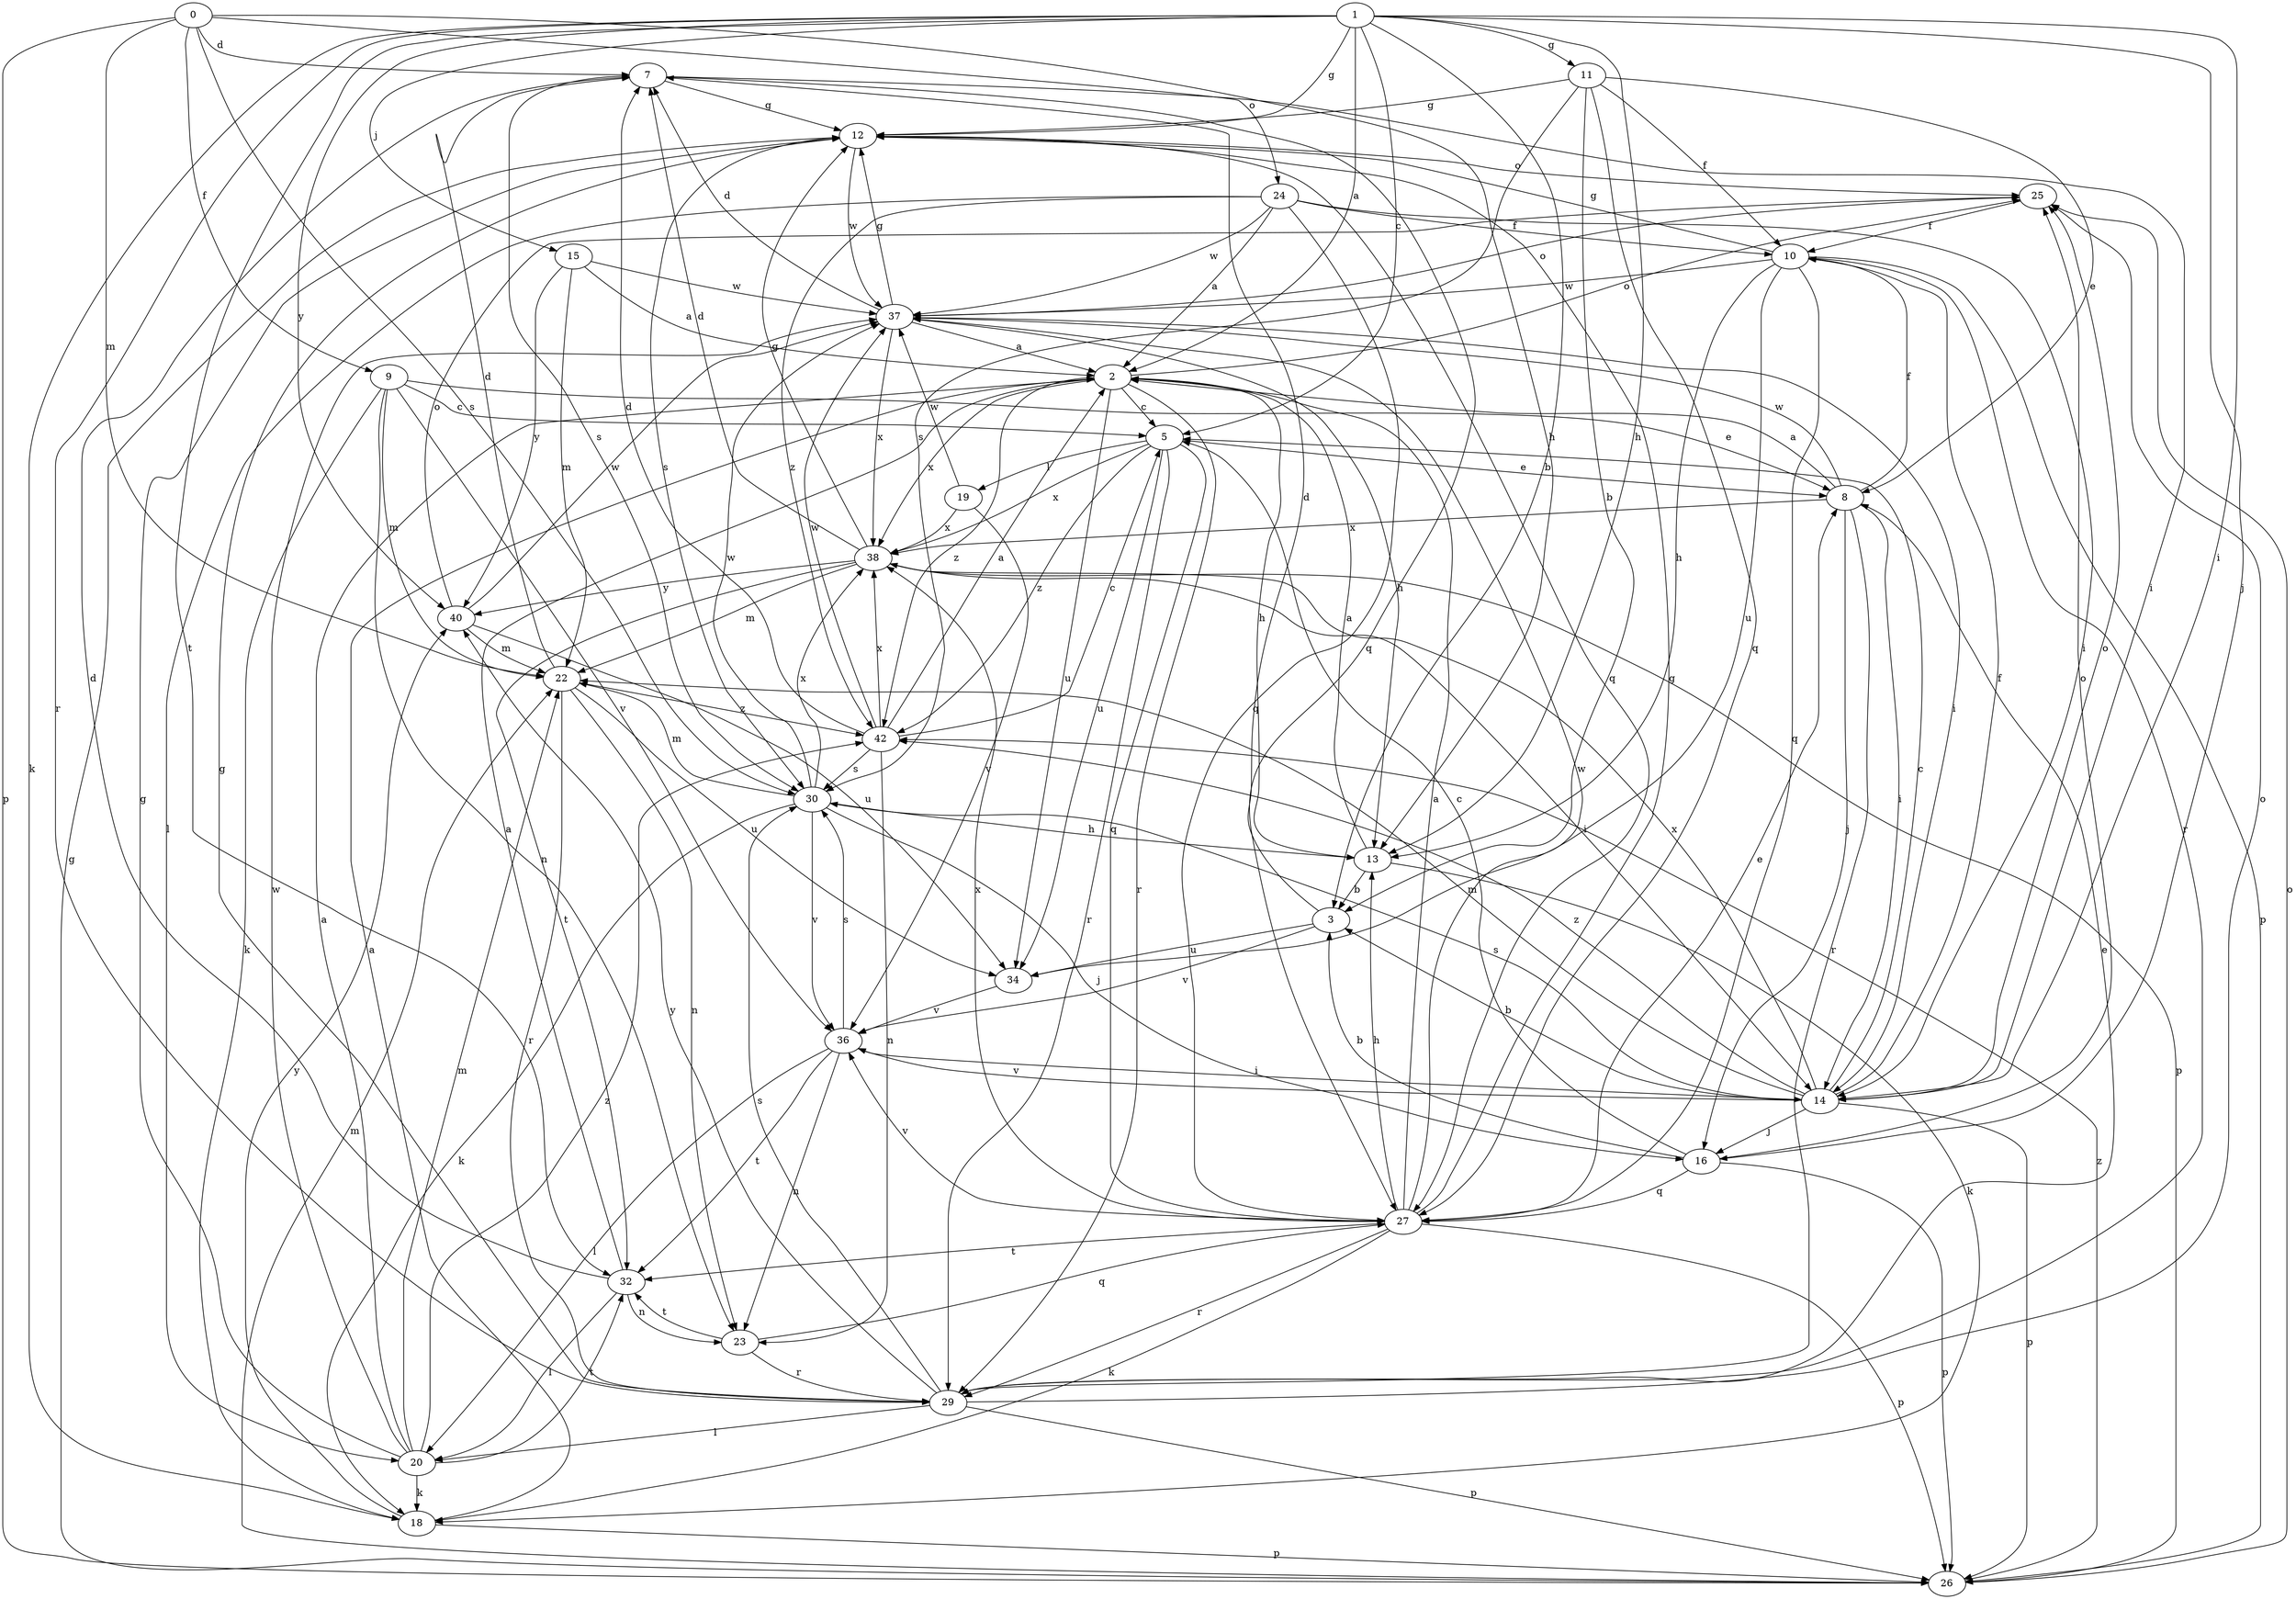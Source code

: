 strict digraph  {
0;
1;
2;
3;
5;
7;
8;
9;
10;
11;
12;
13;
14;
15;
16;
18;
19;
20;
22;
23;
24;
25;
26;
27;
29;
30;
32;
34;
36;
37;
38;
40;
42;
0 -> 7  [label=d];
0 -> 9  [label=f];
0 -> 13  [label=h];
0 -> 22  [label=m];
0 -> 24  [label=o];
0 -> 26  [label=p];
0 -> 30  [label=s];
1 -> 2  [label=a];
1 -> 3  [label=b];
1 -> 5  [label=c];
1 -> 11  [label=g];
1 -> 12  [label=g];
1 -> 13  [label=h];
1 -> 14  [label=i];
1 -> 15  [label=j];
1 -> 16  [label=j];
1 -> 18  [label=k];
1 -> 29  [label=r];
1 -> 32  [label=t];
1 -> 40  [label=y];
2 -> 5  [label=c];
2 -> 13  [label=h];
2 -> 25  [label=o];
2 -> 29  [label=r];
2 -> 34  [label=u];
2 -> 38  [label=x];
2 -> 42  [label=z];
3 -> 7  [label=d];
3 -> 34  [label=u];
3 -> 36  [label=v];
5 -> 8  [label=e];
5 -> 19  [label=l];
5 -> 27  [label=q];
5 -> 29  [label=r];
5 -> 34  [label=u];
5 -> 38  [label=x];
5 -> 42  [label=z];
7 -> 12  [label=g];
7 -> 14  [label=i];
7 -> 27  [label=q];
7 -> 30  [label=s];
8 -> 2  [label=a];
8 -> 10  [label=f];
8 -> 14  [label=i];
8 -> 16  [label=j];
8 -> 29  [label=r];
8 -> 37  [label=w];
8 -> 38  [label=x];
9 -> 5  [label=c];
9 -> 8  [label=e];
9 -> 18  [label=k];
9 -> 22  [label=m];
9 -> 23  [label=n];
9 -> 36  [label=v];
10 -> 12  [label=g];
10 -> 13  [label=h];
10 -> 26  [label=p];
10 -> 27  [label=q];
10 -> 29  [label=r];
10 -> 34  [label=u];
10 -> 37  [label=w];
11 -> 3  [label=b];
11 -> 8  [label=e];
11 -> 10  [label=f];
11 -> 12  [label=g];
11 -> 27  [label=q];
11 -> 30  [label=s];
12 -> 25  [label=o];
12 -> 27  [label=q];
12 -> 30  [label=s];
12 -> 37  [label=w];
13 -> 2  [label=a];
13 -> 3  [label=b];
13 -> 18  [label=k];
14 -> 3  [label=b];
14 -> 5  [label=c];
14 -> 10  [label=f];
14 -> 16  [label=j];
14 -> 22  [label=m];
14 -> 25  [label=o];
14 -> 26  [label=p];
14 -> 30  [label=s];
14 -> 36  [label=v];
14 -> 38  [label=x];
14 -> 42  [label=z];
15 -> 2  [label=a];
15 -> 22  [label=m];
15 -> 37  [label=w];
15 -> 40  [label=y];
16 -> 3  [label=b];
16 -> 5  [label=c];
16 -> 25  [label=o];
16 -> 26  [label=p];
16 -> 27  [label=q];
18 -> 2  [label=a];
18 -> 26  [label=p];
18 -> 40  [label=y];
19 -> 36  [label=v];
19 -> 37  [label=w];
19 -> 38  [label=x];
20 -> 2  [label=a];
20 -> 12  [label=g];
20 -> 18  [label=k];
20 -> 22  [label=m];
20 -> 32  [label=t];
20 -> 37  [label=w];
20 -> 42  [label=z];
22 -> 7  [label=d];
22 -> 23  [label=n];
22 -> 29  [label=r];
22 -> 34  [label=u];
22 -> 42  [label=z];
23 -> 27  [label=q];
23 -> 29  [label=r];
23 -> 32  [label=t];
24 -> 2  [label=a];
24 -> 10  [label=f];
24 -> 14  [label=i];
24 -> 20  [label=l];
24 -> 27  [label=q];
24 -> 37  [label=w];
24 -> 42  [label=z];
25 -> 10  [label=f];
26 -> 12  [label=g];
26 -> 22  [label=m];
26 -> 25  [label=o];
26 -> 42  [label=z];
27 -> 2  [label=a];
27 -> 8  [label=e];
27 -> 12  [label=g];
27 -> 13  [label=h];
27 -> 18  [label=k];
27 -> 26  [label=p];
27 -> 29  [label=r];
27 -> 32  [label=t];
27 -> 36  [label=v];
27 -> 37  [label=w];
27 -> 38  [label=x];
29 -> 8  [label=e];
29 -> 12  [label=g];
29 -> 20  [label=l];
29 -> 25  [label=o];
29 -> 26  [label=p];
29 -> 30  [label=s];
29 -> 40  [label=y];
30 -> 13  [label=h];
30 -> 16  [label=j];
30 -> 18  [label=k];
30 -> 22  [label=m];
30 -> 36  [label=v];
30 -> 37  [label=w];
30 -> 38  [label=x];
32 -> 2  [label=a];
32 -> 7  [label=d];
32 -> 20  [label=l];
32 -> 23  [label=n];
34 -> 36  [label=v];
36 -> 14  [label=i];
36 -> 20  [label=l];
36 -> 23  [label=n];
36 -> 30  [label=s];
36 -> 32  [label=t];
37 -> 2  [label=a];
37 -> 7  [label=d];
37 -> 12  [label=g];
37 -> 13  [label=h];
37 -> 14  [label=i];
37 -> 25  [label=o];
37 -> 38  [label=x];
38 -> 7  [label=d];
38 -> 12  [label=g];
38 -> 14  [label=i];
38 -> 22  [label=m];
38 -> 26  [label=p];
38 -> 32  [label=t];
38 -> 40  [label=y];
40 -> 22  [label=m];
40 -> 25  [label=o];
40 -> 34  [label=u];
40 -> 37  [label=w];
42 -> 2  [label=a];
42 -> 5  [label=c];
42 -> 7  [label=d];
42 -> 23  [label=n];
42 -> 30  [label=s];
42 -> 37  [label=w];
42 -> 38  [label=x];
}
